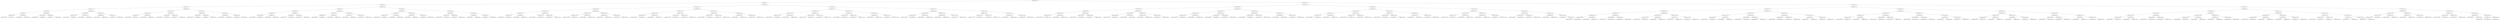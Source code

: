 digraph G{
972016413 [label="Node{data=[2722, 2722]}"]
972016413 -> 1666396721
1666396721 [label="Node{data=[990, 990]}"]
1666396721 -> 148839281
148839281 [label="Node{data=[891, 891]}"]
148839281 -> 361227056
361227056 [label="Node{data=[814, 814]}"]
361227056 -> 1383556542
1383556542 [label="Node{data=[717, 717]}"]
1383556542 -> 684656507
684656507 [label="Node{data=[682, 682]}"]
684656507 -> 1488684416
1488684416 [label="Node{data=[678, 678]}"]
1488684416 -> 1921999812
1921999812 [label="Node{data=[676, 676]}"]
1921999812 -> 465347262
465347262 [label="Node{data=[675, 675]}"]
1921999812 -> 1268288109
1268288109 [label="Node{data=[677, 677]}"]
1488684416 -> 1326154011
1326154011 [label="Node{data=[680, 680]}"]
1326154011 -> 1184057981
1184057981 [label="Node{data=[679, 679]}"]
1326154011 -> 952412483
952412483 [label="Node{data=[681, 681]}"]
684656507 -> 922781652
922781652 [label="Node{data=[686, 686]}"]
922781652 -> 613473142
613473142 [label="Node{data=[684, 684]}"]
613473142 -> 2014096699
2014096699 [label="Node{data=[683, 683]}"]
613473142 -> 1704955336
1704955336 [label="Node{data=[685, 685]}"]
922781652 -> 1452443784
1452443784 [label="Node{data=[688, 688]}"]
1452443784 -> 1962652231
1962652231 [label="Node{data=[687, 687]}"]
1452443784 -> 1761852566
1761852566 [label="Node{data=[689, 689]}"]
1383556542 -> 1894485427
1894485427 [label="Node{data=[806, 806]}"]
1894485427 -> 847224302
847224302 [label="Node{data=[802, 802]}"]
847224302 -> 457144428
457144428 [label="Node{data=[756, 756]}"]
457144428 -> 1873580177
1873580177 [label="Node{data=[726, 726]}"]
457144428 -> 1124470466
1124470466 [label="Node{data=[801, 801]}"]
847224302 -> 223902625
223902625 [label="Node{data=[804, 804]}"]
223902625 -> 1833209470
1833209470 [label="Node{data=[803, 803]}"]
223902625 -> 1718072159
1718072159 [label="Node{data=[805, 805]}"]
1894485427 -> 358928719
358928719 [label="Node{data=[810, 810]}"]
358928719 -> 1538204977
1538204977 [label="Node{data=[808, 808]}"]
1538204977 -> 315713348
315713348 [label="Node{data=[807, 807]}"]
1538204977 -> 1232589578
1232589578 [label="Node{data=[809, 809]}"]
358928719 -> 2058001858
2058001858 [label="Node{data=[812, 812]}"]
2058001858 -> 1477359883
1477359883 [label="Node{data=[811, 811]}"]
2058001858 -> 1098653193
1098653193 [label="Node{data=[813, 813]}"]
361227056 -> 912550575
912550575 [label="Node{data=[830, 830]}"]
912550575 -> 403612972
403612972 [label="Node{data=[822, 822]}"]
403612972 -> 904233415
904233415 [label="Node{data=[818, 818]}"]
904233415 -> 340286756
340286756 [label="Node{data=[816, 816]}"]
340286756 -> 23886864
23886864 [label="Node{data=[815, 815]}"]
340286756 -> 1814470356
1814470356 [label="Node{data=[817, 817]}"]
904233415 -> 1976877358
1976877358 [label="Node{data=[820, 820]}"]
1976877358 -> 589501389
589501389 [label="Node{data=[819, 819]}"]
1976877358 -> 1103980357
1103980357 [label="Node{data=[821, 821]}"]
403612972 -> 423985558
423985558 [label="Node{data=[826, 826]}"]
423985558 -> 1246490145
1246490145 [label="Node{data=[824, 824]}"]
1246490145 -> 1909273054
1909273054 [label="Node{data=[823, 823]}"]
1246490145 -> 1527814125
1527814125 [label="Node{data=[825, 825]}"]
423985558 -> 1852634152
1852634152 [label="Node{data=[828, 828]}"]
1852634152 -> 2076390690
2076390690 [label="Node{data=[827, 827]}"]
1852634152 -> 1662564421
1662564421 [label="Node{data=[829, 829]}"]
912550575 -> 1021899828
1021899828 [label="Node{data=[870, 870]}"]
1021899828 -> 900504117
900504117 [label="Node{data=[834, 834]}"]
900504117 -> 1470419847
1470419847 [label="Node{data=[832, 832]}"]
1470419847 -> 1901630374
1901630374 [label="Node{data=[831, 831]}"]
1470419847 -> 183140589
183140589 [label="Node{data=[833, 833]}"]
900504117 -> 1539759799
1539759799 [label="Node{data=[836, 836]}"]
1539759799 -> 714020515
714020515 [label="Node{data=[835, 835]}"]
1539759799 -> 536831479
536831479 [label="Node{data=[837, 837]}"]
1021899828 -> 1103913741
1103913741 [label="Node{data=[887, 887]}"]
1103913741 -> 739389157
739389157 [label="Node{data=[885, 885]}"]
739389157 -> 2130321354
2130321354 [label="Node{data=[884, 884]}"]
739389157 -> 449711423
449711423 [label="Node{data=[886, 886]}"]
1103913741 -> 951636320
951636320 [label="Node{data=[889, 889]}"]
951636320 -> 90219924
90219924 [label="Node{data=[888, 888]}"]
951636320 -> 726331069
726331069 [label="Node{data=[890, 890]}"]
148839281 -> 1099413790
1099413790 [label="Node{data=[923, 923]}"]
1099413790 -> 1070224287
1070224287 [label="Node{data=[907, 907]}"]
1070224287 -> 1065754103
1065754103 [label="Node{data=[899, 899]}"]
1065754103 -> 1136993212
1136993212 [label="Node{data=[895, 895]}"]
1136993212 -> 1073098131
1073098131 [label="Node{data=[893, 893]}"]
1073098131 -> 1389221721
1389221721 [label="Node{data=[892, 892]}"]
1073098131 -> 1571492178
1571492178 [label="Node{data=[894, 894]}"]
1136993212 -> 924385688
924385688 [label="Node{data=[897, 897]}"]
924385688 -> 957163613
957163613 [label="Node{data=[896, 896]}"]
924385688 -> 88495930
88495930 [label="Node{data=[898, 898]}"]
1065754103 -> 6481729
6481729 [label="Node{data=[903, 903]}"]
6481729 -> 2139628308
2139628308 [label="Node{data=[901, 901]}"]
2139628308 -> 790078328
790078328 [label="Node{data=[900, 900]}"]
2139628308 -> 408931879
408931879 [label="Node{data=[902, 902]}"]
6481729 -> 261126786
261126786 [label="Node{data=[905, 905]}"]
261126786 -> 826177767
826177767 [label="Node{data=[904, 904]}"]
261126786 -> 589300187
589300187 [label="Node{data=[906, 906]}"]
1070224287 -> 1172884846
1172884846 [label="Node{data=[915, 915]}"]
1172884846 -> 1235282747
1235282747 [label="Node{data=[911, 911]}"]
1235282747 -> 186342312
186342312 [label="Node{data=[909, 909]}"]
186342312 -> 680963529
680963529 [label="Node{data=[908, 908]}"]
186342312 -> 722896392
722896392 [label="Node{data=[910, 910]}"]
1235282747 -> 1705072994
1705072994 [label="Node{data=[913, 913]}"]
1705072994 -> 884381797
884381797 [label="Node{data=[912, 912]}"]
1705072994 -> 693339103
693339103 [label="Node{data=[914, 914]}"]
1172884846 -> 912942651
912942651 [label="Node{data=[919, 919]}"]
912942651 -> 1508852701
1508852701 [label="Node{data=[917, 917]}"]
1508852701 -> 1494916405
1494916405 [label="Node{data=[916, 916]}"]
1508852701 -> 1826791602
1826791602 [label="Node{data=[918, 918]}"]
912942651 -> 165435563
165435563 [label="Node{data=[921, 921]}"]
165435563 -> 713954278
713954278 [label="Node{data=[920, 920]}"]
165435563 -> 670093495
670093495 [label="Node{data=[922, 922]}"]
1099413790 -> 1592660939
1592660939 [label="Node{data=[939, 939]}"]
1592660939 -> 899416509
899416509 [label="Node{data=[931, 931]}"]
899416509 -> 1876374987
1876374987 [label="Node{data=[927, 927]}"]
1876374987 -> 1317217774
1317217774 [label="Node{data=[925, 925]}"]
1317217774 -> 1625102270
1625102270 [label="Node{data=[924, 924]}"]
1317217774 -> 899245041
899245041 [label="Node{data=[926, 926]}"]
1876374987 -> 1664508388
1664508388 [label="Node{data=[929, 929]}"]
1664508388 -> 885888057
885888057 [label="Node{data=[928, 928]}"]
1664508388 -> 1009063417
1009063417 [label="Node{data=[930, 930]}"]
899416509 -> 1121808231
1121808231 [label="Node{data=[935, 935]}"]
1121808231 -> 305401753
305401753 [label="Node{data=[933, 933]}"]
305401753 -> 1241529786
1241529786 [label="Node{data=[932, 932]}"]
305401753 -> 1579049950
1579049950 [label="Node{data=[934, 934]}"]
1121808231 -> 2006026541
2006026541 [label="Node{data=[937, 937]}"]
2006026541 -> 1164646529
1164646529 [label="Node{data=[936, 936]}"]
2006026541 -> 248320123
248320123 [label="Node{data=[938, 938]}"]
1592660939 -> 601916143
601916143 [label="Node{data=[982, 982]}"]
601916143 -> 1480834911
1480834911 [label="Node{data=[943, 943]}"]
1480834911 -> 1173425094
1173425094 [label="Node{data=[941, 941]}"]
1173425094 -> 601458123
601458123 [label="Node{data=[940, 940]}"]
1173425094 -> 67734693
67734693 [label="Node{data=[942, 942]}"]
1480834911 -> 1106604604
1106604604 [label="Node{data=[980, 980]}"]
1106604604 -> 211283711
211283711 [label="Node{data=[944, 944]}"]
1106604604 -> 1670370683
1670370683 [label="Node{data=[981, 981]}"]
601916143 -> 732631307
732631307 [label="Node{data=[986, 986]}"]
732631307 -> 1093001936
1093001936 [label="Node{data=[984, 984]}"]
1093001936 -> 1928727581
1928727581 [label="Node{data=[983, 983]}"]
1093001936 -> 1875852085
1875852085 [label="Node{data=[985, 985]}"]
732631307 -> 480201870
480201870 [label="Node{data=[988, 988]}"]
480201870 -> 1916931759
1916931759 [label="Node{data=[987, 987]}"]
480201870 -> 815165982
815165982 [label="Node{data=[989, 989]}"]
1666396721 -> 639037866
639037866 [label="Node{data=[1462, 1462]}"]
639037866 -> 1082860250
1082860250 [label="Node{data=[1364, 1364]}"]
1082860250 -> 585005842
585005842 [label="Node{data=[1348, 1348]}"]
585005842 -> 559672277
559672277 [label="Node{data=[1009, 1009]}"]
559672277 -> 819058165
819058165 [label="Node{data=[994, 994]}"]
819058165 -> 701873351
701873351 [label="Node{data=[992, 992]}"]
701873351 -> 2021803012
2021803012 [label="Node{data=[991, 991]}"]
701873351 -> 108600706
108600706 [label="Node{data=[993, 993]}"]
819058165 -> 951656133
951656133 [label="Node{data=[996, 996]}"]
951656133 -> 1015987857
1015987857 [label="Node{data=[995, 995]}"]
951656133 -> 1455845216
1455845216 [label="Node{data=[997, 997]}"]
559672277 -> 413007159
413007159 [label="Node{data=[1302, 1302]}"]
413007159 -> 1755486167
1755486167 [label="Node{data=[1261, 1261]}"]
1755486167 -> 554813028
554813028 [label="Node{data=[1065, 1065]}"]
1755486167 -> 1154027593
1154027593 [label="Node{data=[1300, 1300]}"]
413007159 -> 868886946
868886946 [label="Node{data=[1346, 1346]}"]
868886946 -> 1328159779
1328159779 [label="Node{data=[1345, 1345]}"]
868886946 -> 1621606724
1621606724 [label="Node{data=[1347, 1347]}"]
585005842 -> 1826676289
1826676289 [label="Node{data=[1356, 1356]}"]
1826676289 -> 235236678
235236678 [label="Node{data=[1352, 1352]}"]
235236678 -> 290562977
290562977 [label="Node{data=[1350, 1350]}"]
290562977 -> 1336081710
1336081710 [label="Node{data=[1349, 1349]}"]
290562977 -> 635052109
635052109 [label="Node{data=[1351, 1351]}"]
235236678 -> 9438957
9438957 [label="Node{data=[1354, 1354]}"]
9438957 -> 482406901
482406901 [label="Node{data=[1353, 1353]}"]
9438957 -> 1146299598
1146299598 [label="Node{data=[1355, 1355]}"]
1826676289 -> 822066241
822066241 [label="Node{data=[1360, 1360]}"]
822066241 -> 811103197
811103197 [label="Node{data=[1358, 1358]}"]
811103197 -> 730620794
730620794 [label="Node{data=[1357, 1357]}"]
811103197 -> 1982093201
1982093201 [label="Node{data=[1359, 1359]}"]
822066241 -> 1005908128
1005908128 [label="Node{data=[1362, 1362]}"]
1005908128 -> 1220655768
1220655768 [label="Node{data=[1361, 1361]}"]
1005908128 -> 10393417
10393417 [label="Node{data=[1363, 1363]}"]
1082860250 -> 1414709268
1414709268 [label="Node{data=[1380, 1380]}"]
1414709268 -> 1212111822
1212111822 [label="Node{data=[1372, 1372]}"]
1212111822 -> 225389867
225389867 [label="Node{data=[1368, 1368]}"]
225389867 -> 2034222864
2034222864 [label="Node{data=[1366, 1366]}"]
2034222864 -> 992995907
992995907 [label="Node{data=[1365, 1365]}"]
2034222864 -> 167524291
167524291 [label="Node{data=[1367, 1367]}"]
225389867 -> 2098091426
2098091426 [label="Node{data=[1370, 1370]}"]
2098091426 -> 2047744596
2047744596 [label="Node{data=[1369, 1369]}"]
2098091426 -> 1052220068
1052220068 [label="Node{data=[1371, 1371]}"]
1212111822 -> 1453187230
1453187230 [label="Node{data=[1376, 1376]}"]
1453187230 -> 1496390826
1496390826 [label="Node{data=[1374, 1374]}"]
1496390826 -> 1407672674
1407672674 [label="Node{data=[1373, 1373]}"]
1496390826 -> 1367843584
1367843584 [label="Node{data=[1375, 1375]}"]
1453187230 -> 1747398846
1747398846 [label="Node{data=[1378, 1378]}"]
1747398846 -> 966964572
966964572 [label="Node{data=[1377, 1377]}"]
1747398846 -> 1369849723
1369849723 [label="Node{data=[1379, 1379]}"]
1414709268 -> 1037371884
1037371884 [label="Node{data=[1454, 1454]}"]
1037371884 -> 1822850088
1822850088 [label="Node{data=[1450, 1450]}"]
1822850088 -> 1073884341
1073884341 [label="Node{data=[1448, 1448]}"]
1073884341 -> 541036073
541036073 [label="Node{data=[1430, 1430]}"]
1073884341 -> 900753835
900753835 [label="Node{data=[1449, 1449]}"]
1822850088 -> 1789395977
1789395977 [label="Node{data=[1452, 1452]}"]
1789395977 -> 991885933
991885933 [label="Node{data=[1451, 1451]}"]
1789395977 -> 1728869857
1728869857 [label="Node{data=[1453, 1453]}"]
1037371884 -> 1372042650
1372042650 [label="Node{data=[1458, 1458]}"]
1372042650 -> 2078637031
2078637031 [label="Node{data=[1456, 1456]}"]
2078637031 -> 937704292
937704292 [label="Node{data=[1455, 1455]}"]
2078637031 -> 860087044
860087044 [label="Node{data=[1457, 1457]}"]
1372042650 -> 1598352275
1598352275 [label="Node{data=[1460, 1460]}"]
1598352275 -> 263100895
263100895 [label="Node{data=[1459, 1459]}"]
1598352275 -> 428321877
428321877 [label="Node{data=[1461, 1461]}"]
639037866 -> 904931234
904931234 [label="Node{data=[1826, 1826]}"]
904931234 -> 1301306108
1301306108 [label="Node{data=[1478, 1478]}"]
1301306108 -> 906707696
906707696 [label="Node{data=[1470, 1470]}"]
906707696 -> 306881888
306881888 [label="Node{data=[1466, 1466]}"]
306881888 -> 649285052
649285052 [label="Node{data=[1464, 1464]}"]
649285052 -> 1773904940
1773904940 [label="Node{data=[1463, 1463]}"]
649285052 -> 97216297
97216297 [label="Node{data=[1465, 1465]}"]
306881888 -> 1114485589
1114485589 [label="Node{data=[1468, 1468]}"]
1114485589 -> 2123352073
2123352073 [label="Node{data=[1467, 1467]}"]
1114485589 -> 1243715888
1243715888 [label="Node{data=[1469, 1469]}"]
906707696 -> 336416114
336416114 [label="Node{data=[1474, 1474]}"]
336416114 -> 1003860925
1003860925 [label="Node{data=[1472, 1472]}"]
1003860925 -> 991619918
991619918 [label="Node{data=[1471, 1471]}"]
1003860925 -> 2108951812
2108951812 [label="Node{data=[1473, 1473]}"]
336416114 -> 53258525
53258525 [label="Node{data=[1476, 1476]}"]
53258525 -> 359840414
359840414 [label="Node{data=[1475, 1475]}"]
53258525 -> 2036229093
2036229093 [label="Node{data=[1477, 1477]}"]
1301306108 -> 618634727
618634727 [label="Node{data=[1818, 1818]}"]
618634727 -> 1121827872
1121827872 [label="Node{data=[1788, 1788]}"]
1121827872 -> 1123768495
1123768495 [label="Node{data=[1675, 1675]}"]
1123768495 -> 1211124318
1211124318 [label="Node{data=[1566, 1566]}"]
1123768495 -> 282646042
282646042 [label="Node{data=[1784, 1784]}"]
1121827872 -> 1061897373
1061897373 [label="Node{data=[1816, 1816]}"]
1061897373 -> 661478907
661478907 [label="Node{data=[1815, 1815]}"]
1061897373 -> 1841660402
1841660402 [label="Node{data=[1817, 1817]}"]
618634727 -> 1006367318
1006367318 [label="Node{data=[1822, 1822]}"]
1006367318 -> 1592862232
1592862232 [label="Node{data=[1820, 1820]}"]
1592862232 -> 322845368
322845368 [label="Node{data=[1819, 1819]}"]
1592862232 -> 1379267388
1379267388 [label="Node{data=[1821, 1821]}"]
1006367318 -> 909693550
909693550 [label="Node{data=[1824, 1824]}"]
909693550 -> 1638855511
1638855511 [label="Node{data=[1823, 1823]}"]
909693550 -> 52948512
52948512 [label="Node{data=[1825, 1825]}"]
904931234 -> 2121683307
2121683307 [label="Node{data=[2110, 2110]}"]
2121683307 -> 237848425
237848425 [label="Node{data=[2087, 2087]}"]
237848425 -> 403650992
403650992 [label="Node{data=[1974, 1974]}"]
403650992 -> 610632319
610632319 [label="Node{data=[1828, 1828]}"]
610632319 -> 1758753425
1758753425 [label="Node{data=[1827, 1827]}"]
610632319 -> 212231917
212231917 [label="Node{data=[1936, 1936]}"]
403650992 -> 1829051504
1829051504 [label="Node{data=[2003, 2003]}"]
1829051504 -> 1702567381
1702567381 [label="Node{data=[1998, 1998]}"]
1829051504 -> 787524369
787524369 [label="Node{data=[2084, 2084]}"]
237848425 -> 291381548
291381548 [label="Node{data=[2106, 2106]}"]
291381548 -> 1425885675
1425885675 [label="Node{data=[2099, 2099]}"]
1425885675 -> 1775596308
1775596308 [label="Node{data=[2098, 2098]}"]
1425885675 -> 1112995100
1112995100 [label="Node{data=[2105, 2105]}"]
291381548 -> 576842555
576842555 [label="Node{data=[2108, 2108]}"]
576842555 -> 485313677
485313677 [label="Node{data=[2107, 2107]}"]
576842555 -> 1583534551
1583534551 [label="Node{data=[2109, 2109]}"]
2121683307 -> 728310034
728310034 [label="Node{data=[2123, 2123]}"]
728310034 -> 108801911
108801911 [label="Node{data=[2114, 2114]}"]
108801911 -> 1887666705
1887666705 [label="Node{data=[2112, 2112]}"]
1887666705 -> 950471103
950471103 [label="Node{data=[2111, 2111]}"]
1887666705 -> 1520750088
1520750088 [label="Node{data=[2113, 2113]}"]
108801911 -> 1027884476
1027884476 [label="Node{data=[2116, 2116]}"]
1027884476 -> 1371265807
1371265807 [label="Node{data=[2115, 2115]}"]
1027884476 -> 1372703350
1372703350 [label="Node{data=[2117, 2117]}"]
728310034 -> 771328714
771328714 [label="Node{data=[2291, 2291]}"]
771328714 -> 848249708
848249708 [label="Node{data=[2232, 2232]}"]
848249708 -> 1029932433
1029932433 [label="Node{data=[2164, 2164]}"]
848249708 -> 1656646193
1656646193 [label="Node{data=[2235, 2235]}"]
771328714 -> 66061174
66061174 [label="Node{data=[2319, 2319]}"]
66061174 -> 1261220935
1261220935 [label="Node{data=[2300, 2300]}"]
66061174 -> 1791164350
1791164350 [label="Node{data=[2348, 2348]}"]
972016413 -> 2067590965
2067590965 [label="Node{data=[3201, 3201]}"]
2067590965 -> 2018814103
2018814103 [label="Node{data=[3137, 3137]}"]
2018814103 -> 1458873686
1458873686 [label="Node{data=[3030, 3030]}"]
1458873686 -> 724999993
724999993 [label="Node{data=[2840, 2840]}"]
724999993 -> 930056237
930056237 [label="Node{data=[2832, 2832]}"]
930056237 -> 1789042247
1789042247 [label="Node{data=[2828, 2828]}"]
1789042247 -> 428824656
428824656 [label="Node{data=[2786, 2786]}"]
428824656 -> 106943247
106943247 [label="Node{data=[2782, 2782]}"]
428824656 -> 1304038665
1304038665 [label="Node{data=[2827, 2827]}"]
1789042247 -> 865399391
865399391 [label="Node{data=[2830, 2830]}"]
865399391 -> 1346003365
1346003365 [label="Node{data=[2829, 2829]}"]
865399391 -> 679810822
679810822 [label="Node{data=[2831, 2831]}"]
930056237 -> 902468954
902468954 [label="Node{data=[2836, 2836]}"]
902468954 -> 559456182
559456182 [label="Node{data=[2834, 2834]}"]
559456182 -> 577566065
577566065 [label="Node{data=[2833, 2833]}"]
559456182 -> 584186653
584186653 [label="Node{data=[2835, 2835]}"]
902468954 -> 1137760856
1137760856 [label="Node{data=[2838, 2838]}"]
1137760856 -> 638605499
638605499 [label="Node{data=[2837, 2837]}"]
1137760856 -> 1662183029
1662183029 [label="Node{data=[2839, 2839]}"]
724999993 -> 1320607769
1320607769 [label="Node{data=[3022, 3022]}"]
1320607769 -> 192016781
192016781 [label="Node{data=[2896, 2896]}"]
192016781 -> 788575704
788575704 [label="Node{data=[2863, 2863]}"]
788575704 -> 1532354307
1532354307 [label="Node{data=[2841, 2841]}"]
788575704 -> 572148312
572148312 [label="Node{data=[2872, 2872]}"]
192016781 -> 652425743
652425743 [label="Node{data=[2953, 2953]}"]
652425743 -> 208139646
208139646 [label="Node{data=[2928, 2928]}"]
652425743 -> 2034208310
2034208310 [label="Node{data=[2988, 2988]}"]
1320607769 -> 151471043
151471043 [label="Node{data=[3026, 3026]}"]
151471043 -> 915092398
915092398 [label="Node{data=[3024, 3024]}"]
915092398 -> 99937284
99937284 [label="Node{data=[3023, 3023]}"]
915092398 -> 4168882
4168882 [label="Node{data=[3025, 3025]}"]
151471043 -> 857067053
857067053 [label="Node{data=[3028, 3028]}"]
857067053 -> 1559006626
1559006626 [label="Node{data=[3027, 3027]}"]
857067053 -> 2128273143
2128273143 [label="Node{data=[3029, 3029]}"]
1458873686 -> 41686930
41686930 [label="Node{data=[3055, 3055]}"]
41686930 -> 520471894
520471894 [label="Node{data=[3047, 3047]}"]
520471894 -> 666684041
666684041 [label="Node{data=[3034, 3034]}"]
666684041 -> 263820783
263820783 [label="Node{data=[3032, 3032]}"]
263820783 -> 1830535949
1830535949 [label="Node{data=[3031, 3031]}"]
263820783 -> 1552254093
1552254093 [label="Node{data=[3033, 3033]}"]
666684041 -> 489481494
489481494 [label="Node{data=[3045, 3045]}"]
489481494 -> 1584995761
1584995761 [label="Node{data=[3035, 3035]}"]
489481494 -> 1833549528
1833549528 [label="Node{data=[3046, 3046]}"]
520471894 -> 496565776
496565776 [label="Node{data=[3051, 3051]}"]
496565776 -> 1743170784
1743170784 [label="Node{data=[3049, 3049]}"]
1743170784 -> 1910808888
1910808888 [label="Node{data=[3048, 3048]}"]
1743170784 -> 1367047842
1367047842 [label="Node{data=[3050, 3050]}"]
496565776 -> 197751523
197751523 [label="Node{data=[3053, 3053]}"]
197751523 -> 1494900438
1494900438 [label="Node{data=[3052, 3052]}"]
197751523 -> 220453292
220453292 [label="Node{data=[3054, 3054]}"]
41686930 -> 128395460
128395460 [label="Node{data=[3063, 3063]}"]
128395460 -> 1203309753
1203309753 [label="Node{data=[3059, 3059]}"]
1203309753 -> 1289623158
1289623158 [label="Node{data=[3057, 3057]}"]
1289623158 -> 1604536568
1604536568 [label="Node{data=[3056, 3056]}"]
1289623158 -> 1643952832
1643952832 [label="Node{data=[3058, 3058]}"]
1203309753 -> 1848618626
1848618626 [label="Node{data=[3061, 3061]}"]
1848618626 -> 1392404631
1392404631 [label="Node{data=[3060, 3060]}"]
1848618626 -> 400498360
400498360 [label="Node{data=[3062, 3062]}"]
128395460 -> 326208569
326208569 [label="Node{data=[3067, 3067]}"]
326208569 -> 3767147
3767147 [label="Node{data=[3065, 3065]}"]
3767147 -> 564265259
564265259 [label="Node{data=[3064, 3064]}"]
3767147 -> 1315430777
1315430777 [label="Node{data=[3066, 3066]}"]
326208569 -> 1365818568
1365818568 [label="Node{data=[3135, 3135]}"]
1365818568 -> 448886701
448886701 [label="Node{data=[3068, 3068]}"]
1365818568 -> 735807111
735807111 [label="Node{data=[3136, 3136]}"]
2018814103 -> 1522980524
1522980524 [label="Node{data=[3169, 3169]}"]
1522980524 -> 1314701248
1314701248 [label="Node{data=[3153, 3153]}"]
1314701248 -> 1597097401
1597097401 [label="Node{data=[3145, 3145]}"]
1597097401 -> 682200934
682200934 [label="Node{data=[3141, 3141]}"]
682200934 -> 1144414057
1144414057 [label="Node{data=[3139, 3139]}"]
1144414057 -> 1874807440
1874807440 [label="Node{data=[3138, 3138]}"]
1144414057 -> 1056069331
1056069331 [label="Node{data=[3140, 3140]}"]
682200934 -> 1522810068
1522810068 [label="Node{data=[3143, 3143]}"]
1522810068 -> 754974194
754974194 [label="Node{data=[3142, 3142]}"]
1522810068 -> 964811063
964811063 [label="Node{data=[3144, 3144]}"]
1597097401 -> 359220250
359220250 [label="Node{data=[3149, 3149]}"]
359220250 -> 1857091839
1857091839 [label="Node{data=[3147, 3147]}"]
1857091839 -> 1030985910
1030985910 [label="Node{data=[3146, 3146]}"]
1857091839 -> 176993870
176993870 [label="Node{data=[3148, 3148]}"]
359220250 -> 1436187281
1436187281 [label="Node{data=[3151, 3151]}"]
1436187281 -> 1015289821
1015289821 [label="Node{data=[3150, 3150]}"]
1436187281 -> 496213715
496213715 [label="Node{data=[3152, 3152]}"]
1314701248 -> 1916954089
1916954089 [label="Node{data=[3161, 3161]}"]
1916954089 -> 1946863554
1946863554 [label="Node{data=[3157, 3157]}"]
1946863554 -> 1756109921
1756109921 [label="Node{data=[3155, 3155]}"]
1756109921 -> 1766355617
1766355617 [label="Node{data=[3154, 3154]}"]
1756109921 -> 147074892
147074892 [label="Node{data=[3156, 3156]}"]
1946863554 -> 710069569
710069569 [label="Node{data=[3159, 3159]}"]
710069569 -> 571835262
571835262 [label="Node{data=[3158, 3158]}"]
710069569 -> 140652775
140652775 [label="Node{data=[3160, 3160]}"]
1916954089 -> 569753832
569753832 [label="Node{data=[3165, 3165]}"]
569753832 -> 502348114
502348114 [label="Node{data=[3163, 3163]}"]
502348114 -> 334579681
334579681 [label="Node{data=[3162, 3162]}"]
502348114 -> 168667248
168667248 [label="Node{data=[3164, 3164]}"]
569753832 -> 91282265
91282265 [label="Node{data=[3167, 3167]}"]
91282265 -> 299849996
299849996 [label="Node{data=[3166, 3166]}"]
91282265 -> 143186585
143186585 [label="Node{data=[3168, 3168]}"]
1522980524 -> 1872866768
1872866768 [label="Node{data=[3185, 3185]}"]
1872866768 -> 1812466030
1812466030 [label="Node{data=[3177, 3177]}"]
1812466030 -> 133446362
133446362 [label="Node{data=[3173, 3173]}"]
133446362 -> 1231451311
1231451311 [label="Node{data=[3171, 3171]}"]
1231451311 -> 726372222
726372222 [label="Node{data=[3170, 3170]}"]
1231451311 -> 128233472
128233472 [label="Node{data=[3172, 3172]}"]
133446362 -> 555772100
555772100 [label="Node{data=[3175, 3175]}"]
555772100 -> 1528406851
1528406851 [label="Node{data=[3174, 3174]}"]
555772100 -> 744421153
744421153 [label="Node{data=[3176, 3176]}"]
1812466030 -> 249067034
249067034 [label="Node{data=[3181, 3181]}"]
249067034 -> 748443981
748443981 [label="Node{data=[3179, 3179]}"]
748443981 -> 982115366
982115366 [label="Node{data=[3178, 3178]}"]
748443981 -> 1630927785
1630927785 [label="Node{data=[3180, 3180]}"]
249067034 -> 747649331
747649331 [label="Node{data=[3183, 3183]}"]
747649331 -> 1644710877
1644710877 [label="Node{data=[3182, 3182]}"]
747649331 -> 399850350
399850350 [label="Node{data=[3184, 3184]}"]
1872866768 -> 1509122702
1509122702 [label="Node{data=[3193, 3193]}"]
1509122702 -> 1955037474
1955037474 [label="Node{data=[3189, 3189]}"]
1955037474 -> 1425107660
1425107660 [label="Node{data=[3187, 3187]}"]
1425107660 -> 1782658423
1782658423 [label="Node{data=[3186, 3186]}"]
1425107660 -> 686083491
686083491 [label="Node{data=[3188, 3188]}"]
1955037474 -> 1621284620
1621284620 [label="Node{data=[3191, 3191]}"]
1621284620 -> 1062889182
1062889182 [label="Node{data=[3190, 3190]}"]
1621284620 -> 1557337807
1557337807 [label="Node{data=[3192, 3192]}"]
1509122702 -> 1381257507
1381257507 [label="Node{data=[3197, 3197]}"]
1381257507 -> 616097490
616097490 [label="Node{data=[3195, 3195]}"]
616097490 -> 1220024333
1220024333 [label="Node{data=[3194, 3194]}"]
616097490 -> 211360443
211360443 [label="Node{data=[3196, 3196]}"]
1381257507 -> 2083819330
2083819330 [label="Node{data=[3199, 3199]}"]
2083819330 -> 525957216
525957216 [label="Node{data=[3198, 3198]}"]
2083819330 -> 396977142
396977142 [label="Node{data=[3200, 3200]}"]
2067590965 -> 1394732922
1394732922 [label="Node{data=[5419, 5419]}"]
1394732922 -> 196551875
196551875 [label="Node{data=[4918, 4918]}"]
196551875 -> 1601816493
1601816493 [label="Node{data=[4202, 4202]}"]
1601816493 -> 60008807
60008807 [label="Node{data=[3569, 3569]}"]
60008807 -> 1595264080
1595264080 [label="Node{data=[3395, 3395]}"]
1595264080 -> 1832286797
1832286797 [label="Node{data=[3234, 3234]}"]
1832286797 -> 2095291625
2095291625 [label="Node{data=[3203, 3203]}"]
2095291625 -> 1655032451
1655032451 [label="Node{data=[3202, 3202]}"]
2095291625 -> 329514443
329514443 [label="Node{data=[3225, 3225]}"]
1832286797 -> 1301875168
1301875168 [label="Node{data=[3332, 3332]}"]
1301875168 -> 763215982
763215982 [label="Node{data=[3290, 3290]}"]
1301875168 -> 1640031888
1640031888 [label="Node{data=[3340, 3340]}"]
1595264080 -> 1837171398
1837171398 [label="Node{data=[3565, 3565]}"]
1837171398 -> 1750257823
1750257823 [label="Node{data=[3489, 3489]}"]
1750257823 -> 737088331
737088331 [label="Node{data=[3427, 3427]}"]
1750257823 -> 1300075712
1300075712 [label="Node{data=[3543, 3543]}"]
1837171398 -> 680470683
680470683 [label="Node{data=[3567, 3567]}"]
680470683 -> 1453835069
1453835069 [label="Node{data=[3566, 3566]}"]
680470683 -> 84015081
84015081 [label="Node{data=[3568, 3568]}"]
60008807 -> 620472349
620472349 [label="Node{data=[3839, 3839]}"]
620472349 -> 1977714665
1977714665 [label="Node{data=[3625, 3625]}"]
1977714665 -> 490150979
490150979 [label="Node{data=[3571, 3571]}"]
490150979 -> 386080435
386080435 [label="Node{data=[3570, 3570]}"]
490150979 -> 1858205454
1858205454 [label="Node{data=[3572, 3572]}"]
1977714665 -> 392625136
392625136 [label="Node{data=[3815, 3815]}"]
392625136 -> 840317019
840317019 [label="Node{data=[3639, 3639]}"]
392625136 -> 1030704684
1030704684 [label="Node{data=[3817, 3817]}"]
620472349 -> 1559734024
1559734024 [label="Node{data=[4135, 4135]}"]
1559734024 -> 2096000541
2096000541 [label="Node{data=[4132, 4132]}"]
2096000541 -> 2142848315
2142848315 [label="Node{data=[3971, 3971]}"]
2096000541 -> 945846990
945846990 [label="Node{data=[4134, 4134]}"]
1559734024 -> 1498301741
1498301741 [label="Node{data=[4137, 4137]}"]
1498301741 -> 1449088671
1449088671 [label="Node{data=[4136, 4136]}"]
1498301741 -> 1668956658
1668956658 [label="Node{data=[4174, 4174]}"]
1601816493 -> 1484255577
1484255577 [label="Node{data=[4902, 4902]}"]
1484255577 -> 1933287511
1933287511 [label="Node{data=[4894, 4894]}"]
1933287511 -> 1610414849
1610414849 [label="Node{data=[4783, 4783]}"]
1610414849 -> 1849181405
1849181405 [label="Node{data=[4554, 4554]}"]
1849181405 -> 161647994
161647994 [label="Node{data=[4553, 4553]}"]
1849181405 -> 666217729
666217729 [label="Node{data=[4652, 4652]}"]
1610414849 -> 531201541
531201541 [label="Node{data=[4892, 4892]}"]
531201541 -> 857460609
857460609 [label="Node{data=[4886, 4886]}"]
531201541 -> 785337797
785337797 [label="Node{data=[4893, 4893]}"]
1933287511 -> 613949624
613949624 [label="Node{data=[4898, 4898]}"]
613949624 -> 1888824184
1888824184 [label="Node{data=[4896, 4896]}"]
1888824184 -> 496993580
496993580 [label="Node{data=[4895, 4895]}"]
1888824184 -> 1240089151
1240089151 [label="Node{data=[4897, 4897]}"]
613949624 -> 747775578
747775578 [label="Node{data=[4900, 4900]}"]
747775578 -> 1971652187
1971652187 [label="Node{data=[4899, 4899]}"]
747775578 -> 349326114
349326114 [label="Node{data=[4901, 4901]}"]
1484255577 -> 263325757
263325757 [label="Node{data=[4910, 4910]}"]
263325757 -> 850349927
850349927 [label="Node{data=[4906, 4906]}"]
850349927 -> 1875189943
1875189943 [label="Node{data=[4904, 4904]}"]
1875189943 -> 1774775606
1774775606 [label="Node{data=[4903, 4903]}"]
1875189943 -> 1982133202
1982133202 [label="Node{data=[4905, 4905]}"]
850349927 -> 1052270086
1052270086 [label="Node{data=[4908, 4908]}"]
1052270086 -> 2025718270
2025718270 [label="Node{data=[4907, 4907]}"]
1052270086 -> 1446109826
1446109826 [label="Node{data=[4909, 4909]}"]
263325757 -> 131736053
131736053 [label="Node{data=[4914, 4914]}"]
131736053 -> 2070812518
2070812518 [label="Node{data=[4912, 4912]}"]
2070812518 -> 1943492612
1943492612 [label="Node{data=[4911, 4911]}"]
2070812518 -> 715882766
715882766 [label="Node{data=[4913, 4913]}"]
131736053 -> 2083051559
2083051559 [label="Node{data=[4916, 4916]}"]
2083051559 -> 2012620259
2012620259 [label="Node{data=[4915, 4915]}"]
2083051559 -> 1042826337
1042826337 [label="Node{data=[4917, 4917]}"]
196551875 -> 1224540507
1224540507 [label="Node{data=[4967, 4967]}"]
1224540507 -> 1915621763
1915621763 [label="Node{data=[4934, 4934]}"]
1915621763 -> 875686680
875686680 [label="Node{data=[4926, 4926]}"]
875686680 -> 1220979379
1220979379 [label="Node{data=[4922, 4922]}"]
1220979379 -> 1745984809
1745984809 [label="Node{data=[4920, 4920]}"]
1745984809 -> 1781607329
1781607329 [label="Node{data=[4919, 4919]}"]
1745984809 -> 1373856980
1373856980 [label="Node{data=[4921, 4921]}"]
1220979379 -> 747495273
747495273 [label="Node{data=[4924, 4924]}"]
747495273 -> 1209136900
1209136900 [label="Node{data=[4923, 4923]}"]
747495273 -> 731820420
731820420 [label="Node{data=[4925, 4925]}"]
875686680 -> 1636935143
1636935143 [label="Node{data=[4930, 4930]}"]
1636935143 -> 598034475
598034475 [label="Node{data=[4928, 4928]}"]
598034475 -> 1691038348
1691038348 [label="Node{data=[4927, 4927]}"]
598034475 -> 981970176
981970176 [label="Node{data=[4929, 4929]}"]
1636935143 -> 1456838954
1456838954 [label="Node{data=[4932, 4932]}"]
1456838954 -> 1597532107
1597532107 [label="Node{data=[4931, 4931]}"]
1456838954 -> 1658479090
1658479090 [label="Node{data=[4933, 4933]}"]
1915621763 -> 1706180356
1706180356 [label="Node{data=[4942, 4942]}"]
1706180356 -> 525657681
525657681 [label="Node{data=[4938, 4938]}"]
525657681 -> 63884367
63884367 [label="Node{data=[4936, 4936]}"]
63884367 -> 841672757
841672757 [label="Node{data=[4935, 4935]}"]
63884367 -> 1184152427
1184152427 [label="Node{data=[4937, 4937]}"]
525657681 -> 2127211398
2127211398 [label="Node{data=[4940, 4940]}"]
2127211398 -> 185838756
185838756 [label="Node{data=[4939, 4939]}"]
2127211398 -> 1847432883
1847432883 [label="Node{data=[4941, 4941]}"]
1706180356 -> 221325304
221325304 [label="Node{data=[4946, 4946]}"]
221325304 -> 638335811
638335811 [label="Node{data=[4944, 4944]}"]
638335811 -> 812434858
812434858 [label="Node{data=[4943, 4943]}"]
638335811 -> 851862810
851862810 [label="Node{data=[4945, 4945]}"]
221325304 -> 919374429
919374429 [label="Node{data=[4948, 4948]}"]
919374429 -> 1901951460
1901951460 [label="Node{data=[4947, 4947]}"]
919374429 -> 659203056
659203056 [label="Node{data=[4949, 4949]}"]
1224540507 -> 648412342
648412342 [label="Node{data=[5295, 5295]}"]
648412342 -> 1953039453
1953039453 [label="Node{data=[5238, 5238]}"]
1953039453 -> 1851900269
1851900269 [label="Node{data=[5120, 5120]}"]
1851900269 -> 474393202
474393202 [label="Node{data=[5088, 5088]}"]
474393202 -> 353350912
353350912 [label="Node{data=[5012, 5012]}"]
474393202 -> 695730192
695730192 [label="Node{data=[5117, 5117]}"]
1851900269 -> 1240651515
1240651515 [label="Node{data=[5190, 5190]}"]
1240651515 -> 1615786125
1615786125 [label="Node{data=[5168, 5168]}"]
1240651515 -> 134348337
134348337 [label="Node{data=[5211, 5211]}"]
1953039453 -> 1628440481
1628440481 [label="Node{data=[5291, 5291]}"]
1628440481 -> 1049247862
1049247862 [label="Node{data=[5289, 5289]}"]
1049247862 -> 701957554
701957554 [label="Node{data=[5250, 5250]}"]
1049247862 -> 773883599
773883599 [label="Node{data=[5290, 5290]}"]
1628440481 -> 1340907941
1340907941 [label="Node{data=[5293, 5293]}"]
1340907941 -> 596230622
596230622 [label="Node{data=[5292, 5292]}"]
1340907941 -> 853715592
853715592 [label="Node{data=[5294, 5294]}"]
648412342 -> 417223909
417223909 [label="Node{data=[5336, 5336]}"]
417223909 -> 848637906
848637906 [label="Node{data=[5299, 5299]}"]
848637906 -> 1602199407
1602199407 [label="Node{data=[5297, 5297]}"]
1602199407 -> 2020526306
2020526306 [label="Node{data=[5296, 5296]}"]
1602199407 -> 310235766
310235766 [label="Node{data=[5298, 5298]}"]
848637906 -> 151884884
151884884 [label="Node{data=[5334, 5334]}"]
151884884 -> 707458813
707458813 [label="Node{data=[5333, 5333]}"]
151884884 -> 613225090
613225090 [label="Node{data=[5335, 5335]}"]
417223909 -> 1478466055
1478466055 [label="Node{data=[5415, 5415]}"]
1478466055 -> 1037372004
1037372004 [label="Node{data=[5373, 5373]}"]
1037372004 -> 1085640253
1085640253 [label="Node{data=[5343, 5343]}"]
1037372004 -> 216042923
216042923 [label="Node{data=[5414, 5414]}"]
1478466055 -> 680259986
680259986 [label="Node{data=[5417, 5417]}"]
680259986 -> 1033394381
1033394381 [label="Node{data=[5416, 5416]}"]
680259986 -> 1362160933
1362160933 [label="Node{data=[5418, 5418]}"]
1394732922 -> 1496690557
1496690557 [label="Node{data=[7527, 7527]}"]
1496690557 -> 776323752
776323752 [label="Node{data=[5941, 5941]}"]
776323752 -> 1365551517
1365551517 [label="Node{data=[5438, 5438]}"]
1365551517 -> 124469073
124469073 [label="Node{data=[5430, 5430]}"]
124469073 -> 1943090822
1943090822 [label="Node{data=[5423, 5423]}"]
1943090822 -> 1937898198
1937898198 [label="Node{data=[5421, 5421]}"]
1937898198 -> 131960186
131960186 [label="Node{data=[5420, 5420]}"]
1937898198 -> 1494399847
1494399847 [label="Node{data=[5422, 5422]}"]
1943090822 -> 588104645
588104645 [label="Node{data=[5425, 5425]}"]
588104645 -> 1604766264
1604766264 [label="Node{data=[5424, 5424]}"]
588104645 -> 880487147
880487147 [label="Node{data=[5426, 5426]}"]
124469073 -> 2029938304
2029938304 [label="Node{data=[5434, 5434]}"]
2029938304 -> 891326897
891326897 [label="Node{data=[5432, 5432]}"]
891326897 -> 1555986983
1555986983 [label="Node{data=[5431, 5431]}"]
891326897 -> 830422825
830422825 [label="Node{data=[5433, 5433]}"]
2029938304 -> 977180128
977180128 [label="Node{data=[5436, 5436]}"]
977180128 -> 186791439
186791439 [label="Node{data=[5435, 5435]}"]
977180128 -> 610408974
610408974 [label="Node{data=[5437, 5437]}"]
1365551517 -> 1814884316
1814884316 [label="Node{data=[5542, 5542]}"]
1814884316 -> 586413612
586413612 [label="Node{data=[5442, 5442]}"]
586413612 -> 947600947
947600947 [label="Node{data=[5440, 5440]}"]
947600947 -> 217968984
217968984 [label="Node{data=[5439, 5439]}"]
947600947 -> 119848212
119848212 [label="Node{data=[5441, 5441]}"]
586413612 -> 979069258
979069258 [label="Node{data=[5444, 5444]}"]
979069258 -> 1538278036
1538278036 [label="Node{data=[5443, 5443]}"]
979069258 -> 950275979
950275979 [label="Node{data=[5458, 5458]}"]
1814884316 -> 441112982
441112982 [label="Node{data=[5937, 5937]}"]
441112982 -> 2075849388
2075849388 [label="Node{data=[5925, 5925]}"]
2075849388 -> 583510957
583510957 [label="Node{data=[5562, 5562]}"]
2075849388 -> 973545513
973545513 [label="Node{data=[5936, 5936]}"]
441112982 -> 1993197718
1993197718 [label="Node{data=[5939, 5939]}"]
1993197718 -> 1523481457
1523481457 [label="Node{data=[5938, 5938]}"]
1993197718 -> 1162553670
1162553670 [label="Node{data=[5940, 5940]}"]
776323752 -> 1179537326
1179537326 [label="Node{data=[7511, 7511]}"]
1179537326 -> 1591719561
1591719561 [label="Node{data=[5949, 5949]}"]
1591719561 -> 2011388880
2011388880 [label="Node{data=[5945, 5945]}"]
2011388880 -> 1811828083
1811828083 [label="Node{data=[5943, 5943]}"]
1811828083 -> 1610173597
1610173597 [label="Node{data=[5942, 5942]}"]
1811828083 -> 2083639829
2083639829 [label="Node{data=[5944, 5944]}"]
2011388880 -> 291580824
291580824 [label="Node{data=[5947, 5947]}"]
291580824 -> 141392146
141392146 [label="Node{data=[5946, 5946]}"]
291580824 -> 493175078
493175078 [label="Node{data=[5948, 5948]}"]
1591719561 -> 1874233829
1874233829 [label="Node{data=[5965, 5965]}"]
1874233829 -> 1997750880
1997750880 [label="Node{data=[5963, 5963]}"]
1997750880 -> 349503609
349503609 [label="Node{data=[5950, 5950]}"]
1997750880 -> 588128180
588128180 [label="Node{data=[5964, 5964]}"]
1874233829 -> 2024559505
2024559505 [label="Node{data=[6087, 6087]}"]
2024559505 -> 356585126
356585126 [label="Node{data=[5966, 5966]}"]
2024559505 -> 690688703
690688703 [label="Node{data=[7499, 7499]}"]
1179537326 -> 2047560593
2047560593 [label="Node{data=[7519, 7519]}"]
2047560593 -> 1621208986
1621208986 [label="Node{data=[7515, 7515]}"]
1621208986 -> 2106112278
2106112278 [label="Node{data=[7513, 7513]}"]
2106112278 -> 214430450
214430450 [label="Node{data=[7512, 7512]}"]
2106112278 -> 749758264
749758264 [label="Node{data=[7514, 7514]}"]
1621208986 -> 1098956875
1098956875 [label="Node{data=[7517, 7517]}"]
1098956875 -> 2037944676
2037944676 [label="Node{data=[7516, 7516]}"]
1098956875 -> 1243327707
1243327707 [label="Node{data=[7518, 7518]}"]
2047560593 -> 1698532103
1698532103 [label="Node{data=[7523, 7523]}"]
1698532103 -> 578325875
578325875 [label="Node{data=[7521, 7521]}"]
578325875 -> 523684841
523684841 [label="Node{data=[7520, 7520]}"]
578325875 -> 148689312
148689312 [label="Node{data=[7522, 7522]}"]
1698532103 -> 28313103
28313103 [label="Node{data=[7525, 7525]}"]
28313103 -> 1732575327
1732575327 [label="Node{data=[7524, 7524]}"]
28313103 -> 1309013725
1309013725 [label="Node{data=[7526, 7526]}"]
1496690557 -> 549089132
549089132 [label="Node{data=[7918, 7918]}"]
549089132 -> 565941514
565941514 [label="Node{data=[7535, 7535]}"]
565941514 -> 1848852122
1848852122 [label="Node{data=[7531, 7531]}"]
1848852122 -> 258055839
258055839 [label="Node{data=[7529, 7529]}"]
258055839 -> 2085830928
2085830928 [label="Node{data=[7528, 7528]}"]
258055839 -> 20813909
20813909 [label="Node{data=[7530, 7530]}"]
1848852122 -> 1980608774
1980608774 [label="Node{data=[7533, 7533]}"]
1980608774 -> 1964727358
1964727358 [label="Node{data=[7532, 7532]}"]
1980608774 -> 329697356
329697356 [label="Node{data=[7534, 7534]}"]
565941514 -> 2125731165
2125731165 [label="Node{data=[7539, 7539]}"]
2125731165 -> 1705647628
1705647628 [label="Node{data=[7537, 7537]}"]
1705647628 -> 1258247211
1258247211 [label="Node{data=[7536, 7536]}"]
1705647628 -> 1874727312
1874727312 [label="Node{data=[7538, 7538]}"]
2125731165 -> 830402503
830402503 [label="Node{data=[7650, 7650]}"]
830402503 -> 76664218
76664218 [label="Node{data=[7540, 7540]}"]
830402503 -> 880774959
880774959 [label="Node{data=[7903, 7903]}"]
549089132 -> 726805153
726805153 [label="Node{data=[7926, 7926]}"]
726805153 -> 1838479579
1838479579 [label="Node{data=[7922, 7922]}"]
1838479579 -> 1734542830
1734542830 [label="Node{data=[7920, 7920]}"]
1734542830 -> 799926490
799926490 [label="Node{data=[7919, 7919]}"]
1734542830 -> 353421484
353421484 [label="Node{data=[7921, 7921]}"]
1838479579 -> 1594403061
1594403061 [label="Node{data=[7924, 7924]}"]
1594403061 -> 549161615
549161615 [label="Node{data=[7923, 7923]}"]
1594403061 -> 1611685242
1611685242 [label="Node{data=[7925, 7925]}"]
726805153 -> 1935060092
1935060092 [label="Node{data=[7930, 7930]}"]
1935060092 -> 1770253795
1770253795 [label="Node{data=[7928, 7928]}"]
1770253795 -> 361819566
361819566 [label="Node{data=[7927, 7927]}"]
1770253795 -> 2005506539
2005506539 [label="Node{data=[7929, 7929]}"]
1935060092 -> 830144042
830144042 [label="Node{data=[7986, 7986]}"]
830144042 -> 1197531411
1197531411 [label="Node{data=[7932, 7932]}"]
1197531411 -> 1427085772
1427085772 [label="Node{data=[7931, 7931]}"]
1197531411 -> 1861358663
1861358663 [label="Node{data=[7933, 7933]}"]
830144042 -> 144649245
144649245 [label="Node{data=[8942, 8942]}"]
144649245 -> 1211579492
1211579492 [label="Node{data=[9307, 9307]}"]
}